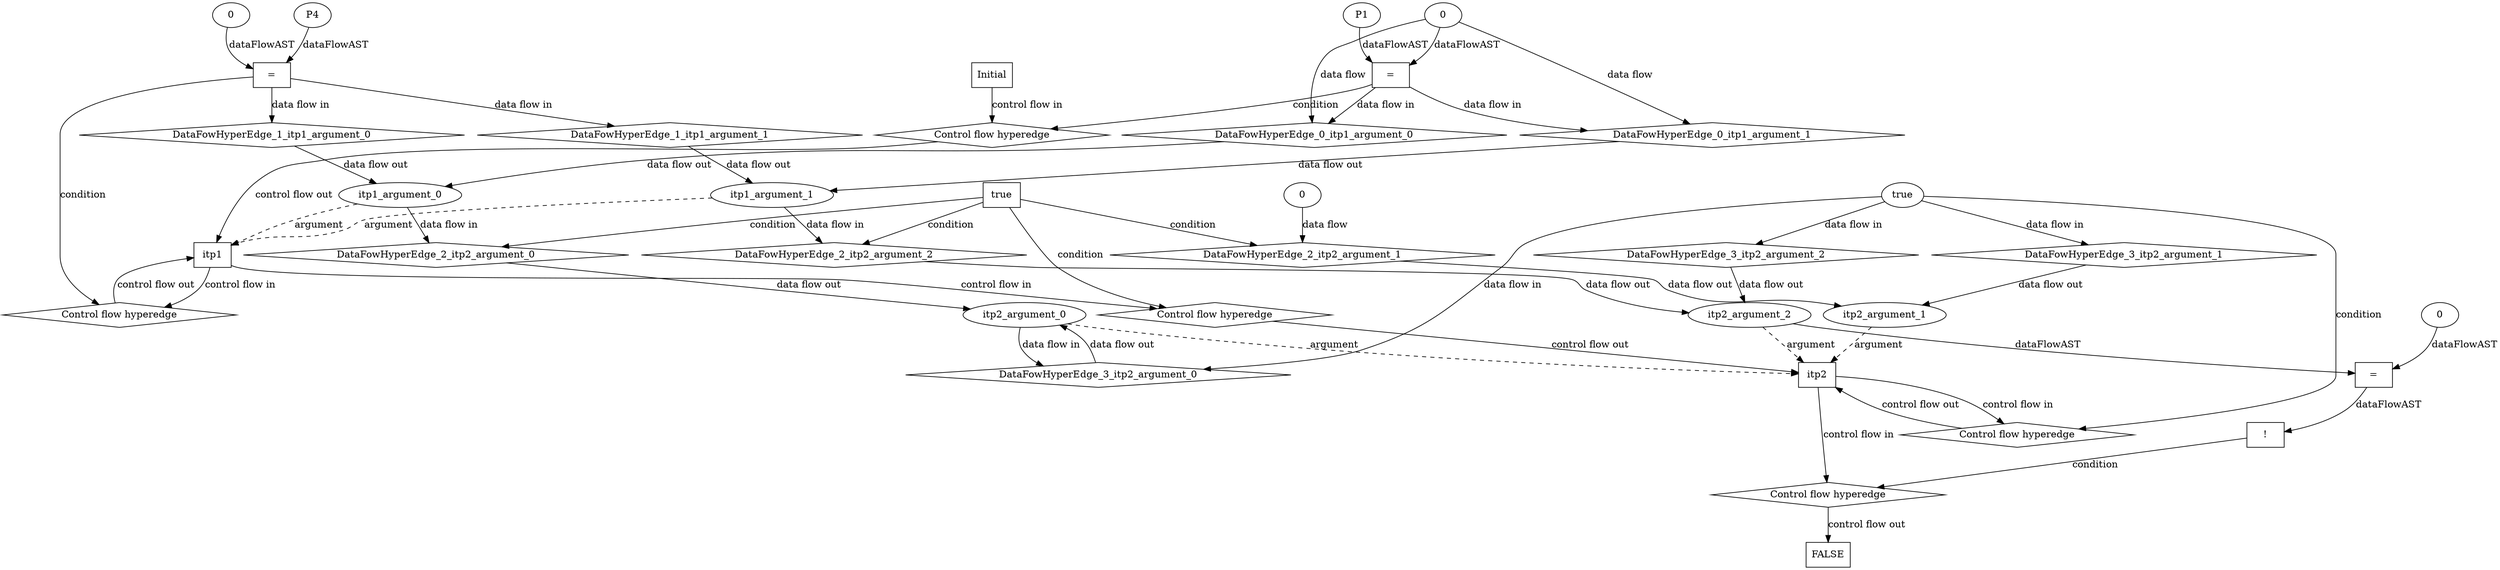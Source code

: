 digraph dag {
"itp1" [label="itp1" nodeName="itp1" class=cfn  shape="rect"];
"itp2" [label="itp2" nodeName="itp2" class=cfn  shape="rect"];
FALSE [label="FALSE" nodeName=FALSE class=cfn  shape="rect"];
Initial [label="Initial" nodeName=Initial class=cfn  shape="rect"];
ControlFowHyperEdge_0 [label="Control flow hyperedge" nodeName=ControlFowHyperEdge_0 class=controlFlowHyperEdge shape="diamond"];
"Initial" -> ControlFowHyperEdge_0 [label="control flow in"]
ControlFowHyperEdge_0 -> "itp1" [label="control flow out"]
ControlFowHyperEdge_1 [label="Control flow hyperedge" nodeName=ControlFowHyperEdge_1 class=controlFlowHyperEdge shape="diamond"];
"itp1" -> ControlFowHyperEdge_1 [label="control flow in"]
ControlFowHyperEdge_1 -> "itp1" [label="control flow out"]
ControlFowHyperEdge_2 [label="Control flow hyperedge" nodeName=ControlFowHyperEdge_2 class=controlFlowHyperEdge shape="diamond"];
"itp1" -> ControlFowHyperEdge_2 [label="control flow in"]
ControlFowHyperEdge_2 -> "itp2" [label="control flow out"]
ControlFowHyperEdge_3 [label="Control flow hyperedge" nodeName=ControlFowHyperEdge_3 class=controlFlowHyperEdge shape="diamond"];
"itp2" -> ControlFowHyperEdge_3 [label="control flow in"]
ControlFowHyperEdge_3 -> "itp2" [label="control flow out"]
ControlFowHyperEdge_4 [label="Control flow hyperedge" nodeName=ControlFowHyperEdge_4 class=controlFlowHyperEdge shape="diamond"];
"itp2" -> ControlFowHyperEdge_4 [label="control flow in"]
ControlFowHyperEdge_4 -> "FALSE" [label="control flow out"]
"itp1_argument_0" [label="itp1_argument_0" nodeName=argument0 class=argument  head="itp1" shape="oval"];
"itp1_argument_0" -> "itp1"[label="argument" style="dashed"]
"itp1_argument_1" [label="itp1_argument_1" nodeName=argument1 class=argument  head="itp1" shape="oval"];
"itp1_argument_1" -> "itp1"[label="argument" style="dashed"]
"itp2_argument_0" [label="itp2_argument_0" nodeName=argument0 class=argument  head="itp2" shape="oval"];
"itp2_argument_0" -> "itp2"[label="argument" style="dashed"]
"itp2_argument_1" [label="itp2_argument_1" nodeName=argument1 class=argument  head="itp2" shape="oval"];
"itp2_argument_1" -> "itp2"[label="argument" style="dashed"]
"itp2_argument_2" [label="itp2_argument_2" nodeName=argument2 class=argument  head="itp2" shape="oval"];
"itp2_argument_2" -> "itp2"[label="argument" style="dashed"]

"xxxitp1___Initial_0xxxguard_0_node_0" [label="=" nodeName="xxxitp1___Initial_0xxxguard_0_node_0" class=Operator  shape="rect"];
"xxxitp1___Initial_0xxxguard_0_node_1" [label="P1" nodeName="xxxitp1___Initial_0xxxguard_0_node_1" class=Constant ];
"xxxitp1___Initial_0xxxguard_0_node_1" -> "xxxitp1___Initial_0xxxguard_0_node_0"[label="dataFlowAST"]
"xxxitp1___Initial_0xxxdataFlow_0_node_0" -> "xxxitp1___Initial_0xxxguard_0_node_0"[label="dataFlowAST"]

"xxxitp1___Initial_0xxxguard_0_node_0" -> "ControlFowHyperEdge_0" [label="condition"];
"xxxitp1___Initial_0xxxdataFlow_0_node_0" [label="0" nodeName="xxxitp1___Initial_0xxxdataFlow_0_node_0" class=Literal ];

"xxxitp1___Initial_0xxxdataFlow_0_node_0" -> "DataFowHyperEdge_0_itp1_argument_0" [label="data flow"];

"xxxitp1___Initial_0xxxdataFlow_0_node_0" -> "DataFowHyperEdge_0_itp1_argument_1" [label="data flow"];
"xxxitp1___itp1_1xxxguard_0_node_0" [label="=" nodeName="xxxitp1___itp1_1xxxguard_0_node_0" class=Operator  shape="rect"];
"xxxitp1___itp1_1xxxguard_0_node_1" [label="P4" nodeName="xxxitp1___itp1_1xxxguard_0_node_1" class=Constant ];
"xxxitp1___itp1_1xxxguard_0_node_2" [label="0" nodeName="xxxitp1___itp1_1xxxguard_0_node_2" class=Literal ];
"xxxitp1___itp1_1xxxguard_0_node_1" -> "xxxitp1___itp1_1xxxguard_0_node_0"[label="dataFlowAST"]
"xxxitp1___itp1_1xxxguard_0_node_2" -> "xxxitp1___itp1_1xxxguard_0_node_0"[label="dataFlowAST"]

"xxxitp1___itp1_1xxxguard_0_node_0" -> "ControlFowHyperEdge_1" [label="condition"];
"true_2" [label="true" nodeName="true_2" class=true shape="rect"];
"true_2" -> "ControlFowHyperEdge_2" [label="condition"];
"xxxitp2___itp1_2xxxdataFlow_0_node_0" [label="0" nodeName="xxxitp2___itp1_2xxxdataFlow_0_node_0" class=Literal ];

"xxxitp2___itp1_2xxxdataFlow_0_node_0" -> "DataFowHyperEdge_2_itp2_argument_1" [label="data flow"];
"xxxitp2___itp2_3xxxguard_0_node_0" [label="true" nodeName="xxxitp2___itp2_3xxxguard_0_node_0" class=BoolValue ];

"xxxitp2___itp2_3xxxguard_0_node_0" -> "ControlFowHyperEdge_3" [label="condition"];
"xxxFALSE___itp2_4xxxguard_0_node_0" [label="!" nodeName="xxxFALSE___itp2_4xxxguard_0_node_0" class=Operator shape="rect"];
"xxxFALSE___itp2_4xxxguard_0_node_1" [label="=" nodeName="xxxFALSE___itp2_4xxxguard_0_node_1" class=Operator  shape="rect"];
"xxxFALSE___itp2_4xxxguard_0_node_3" [label="0" nodeName="xxxFALSE___itp2_4xxxguard_0_node_3" class=Literal ];
"xxxFALSE___itp2_4xxxguard_0_node_1" -> "xxxFALSE___itp2_4xxxguard_0_node_0"[label="dataFlowAST"]
"itp2_argument_2" -> "xxxFALSE___itp2_4xxxguard_0_node_1"[label="dataFlowAST"]
"xxxFALSE___itp2_4xxxguard_0_node_3" -> "xxxFALSE___itp2_4xxxguard_0_node_1"[label="dataFlowAST"]

"xxxFALSE___itp2_4xxxguard_0_node_0" -> "ControlFowHyperEdge_4" [label="condition"];
"DataFowHyperEdge_0_itp1_argument_0" [label="DataFowHyperEdge_0_itp1_argument_0" nodeName="DataFowHyperEdge_0_itp1_argument_0" class=DataFlowHyperedge shape="diamond"];
"DataFowHyperEdge_0_itp1_argument_0" -> "itp1_argument_0"[label="data flow out"]
"xxxitp1___Initial_0xxxguard_0_node_0" -> "DataFowHyperEdge_0_itp1_argument_0"[label="data flow in"]
"DataFowHyperEdge_0_itp1_argument_1" [label="DataFowHyperEdge_0_itp1_argument_1" nodeName="DataFowHyperEdge_0_itp1_argument_1" class=DataFlowHyperedge shape="diamond"];
"DataFowHyperEdge_0_itp1_argument_1" -> "itp1_argument_1"[label="data flow out"]
"xxxitp1___Initial_0xxxguard_0_node_0" -> "DataFowHyperEdge_0_itp1_argument_1"[label="data flow in"]
"DataFowHyperEdge_1_itp1_argument_0" [label="DataFowHyperEdge_1_itp1_argument_0" nodeName="DataFowHyperEdge_1_itp1_argument_0" class=DataFlowHyperedge shape="diamond"];
"DataFowHyperEdge_1_itp1_argument_0" -> "itp1_argument_0"[label="data flow out"]
"xxxitp1___itp1_1xxxguard_0_node_0" -> "DataFowHyperEdge_1_itp1_argument_0"[label="data flow in"]
"DataFowHyperEdge_1_itp1_argument_1" [label="DataFowHyperEdge_1_itp1_argument_1" nodeName="DataFowHyperEdge_1_itp1_argument_1" class=DataFlowHyperedge shape="diamond"];
"DataFowHyperEdge_1_itp1_argument_1" -> "itp1_argument_1"[label="data flow out"]
"xxxitp1___itp1_1xxxguard_0_node_0" -> "DataFowHyperEdge_1_itp1_argument_1"[label="data flow in"]
"DataFowHyperEdge_2_itp2_argument_0" [label="DataFowHyperEdge_2_itp2_argument_0" nodeName="DataFowHyperEdge_2_itp2_argument_0" class=DataFlowHyperedge shape="diamond"];
"DataFowHyperEdge_2_itp2_argument_0" -> "itp2_argument_0"[label="data flow out"]
"true_2" -> "DataFowHyperEdge_2_itp2_argument_0" [label="condition"];
"DataFowHyperEdge_2_itp2_argument_1" [label="DataFowHyperEdge_2_itp2_argument_1" nodeName="DataFowHyperEdge_2_itp2_argument_1" class=DataFlowHyperedge shape="diamond"];
"DataFowHyperEdge_2_itp2_argument_1" -> "itp2_argument_1"[label="data flow out"]
"true_2" -> "DataFowHyperEdge_2_itp2_argument_1" [label="condition"];
"DataFowHyperEdge_2_itp2_argument_2" [label="DataFowHyperEdge_2_itp2_argument_2" nodeName="DataFowHyperEdge_2_itp2_argument_2" class=DataFlowHyperedge shape="diamond"];
"DataFowHyperEdge_2_itp2_argument_2" -> "itp2_argument_2"[label="data flow out"]
"true_2" -> "DataFowHyperEdge_2_itp2_argument_2" [label="condition"];
"DataFowHyperEdge_3_itp2_argument_0" [label="DataFowHyperEdge_3_itp2_argument_0" nodeName="DataFowHyperEdge_3_itp2_argument_0" class=DataFlowHyperedge shape="diamond"];
"DataFowHyperEdge_3_itp2_argument_0" -> "itp2_argument_0"[label="data flow out"]
"xxxitp2___itp2_3xxxguard_0_node_0" -> "DataFowHyperEdge_3_itp2_argument_0"[label="data flow in"]
"DataFowHyperEdge_3_itp2_argument_1" [label="DataFowHyperEdge_3_itp2_argument_1" nodeName="DataFowHyperEdge_3_itp2_argument_1" class=DataFlowHyperedge shape="diamond"];
"DataFowHyperEdge_3_itp2_argument_1" -> "itp2_argument_1"[label="data flow out"]
"xxxitp2___itp2_3xxxguard_0_node_0" -> "DataFowHyperEdge_3_itp2_argument_1"[label="data flow in"]
"DataFowHyperEdge_3_itp2_argument_2" [label="DataFowHyperEdge_3_itp2_argument_2" nodeName="DataFowHyperEdge_3_itp2_argument_2" class=DataFlowHyperedge shape="diamond"];
"DataFowHyperEdge_3_itp2_argument_2" -> "itp2_argument_2"[label="data flow out"]
"xxxitp2___itp2_3xxxguard_0_node_0" -> "DataFowHyperEdge_3_itp2_argument_2"[label="data flow in"]
"itp1_argument_0" -> "DataFowHyperEdge_2_itp2_argument_0"[label="data flow in"]
"itp1_argument_1" -> "DataFowHyperEdge_2_itp2_argument_2"[label="data flow in"]
"itp2_argument_0" -> "DataFowHyperEdge_3_itp2_argument_0"[label="data flow in"]




}

